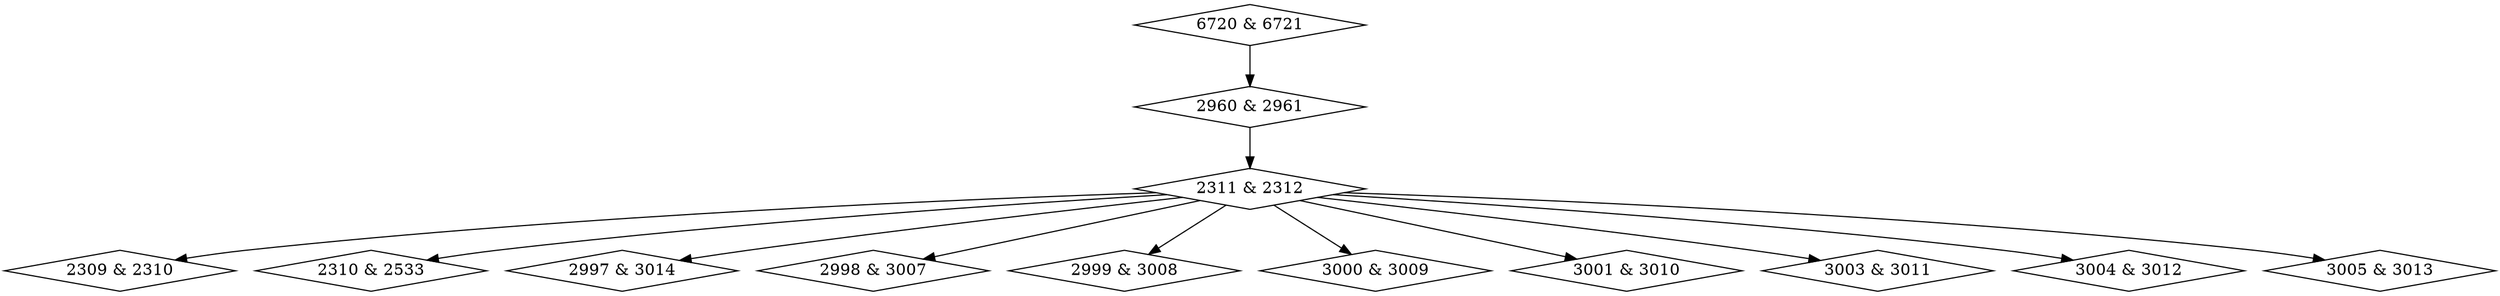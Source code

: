 digraph {
0 [label = "2309 & 2310", shape = diamond];
1 [label = "2310 & 2533", shape = diamond];
2 [label = "2311 & 2312", shape = diamond];
3 [label = "2960 & 2961", shape = diamond];
4 [label = "2997 & 3014", shape = diamond];
5 [label = "2998 & 3007", shape = diamond];
6 [label = "2999 & 3008", shape = diamond];
7 [label = "3000 & 3009", shape = diamond];
8 [label = "3001 & 3010", shape = diamond];
9 [label = "3003 & 3011", shape = diamond];
10 [label = "3004 & 3012", shape = diamond];
11 [label = "3005 & 3013", shape = diamond];
12 [label = "6720 & 6721", shape = diamond];
2->0;
2->1;
2->4;
2->5;
2->6;
2->7;
2->8;
2->9;
2->10;
2->11;
3->2;
12->3;
}
